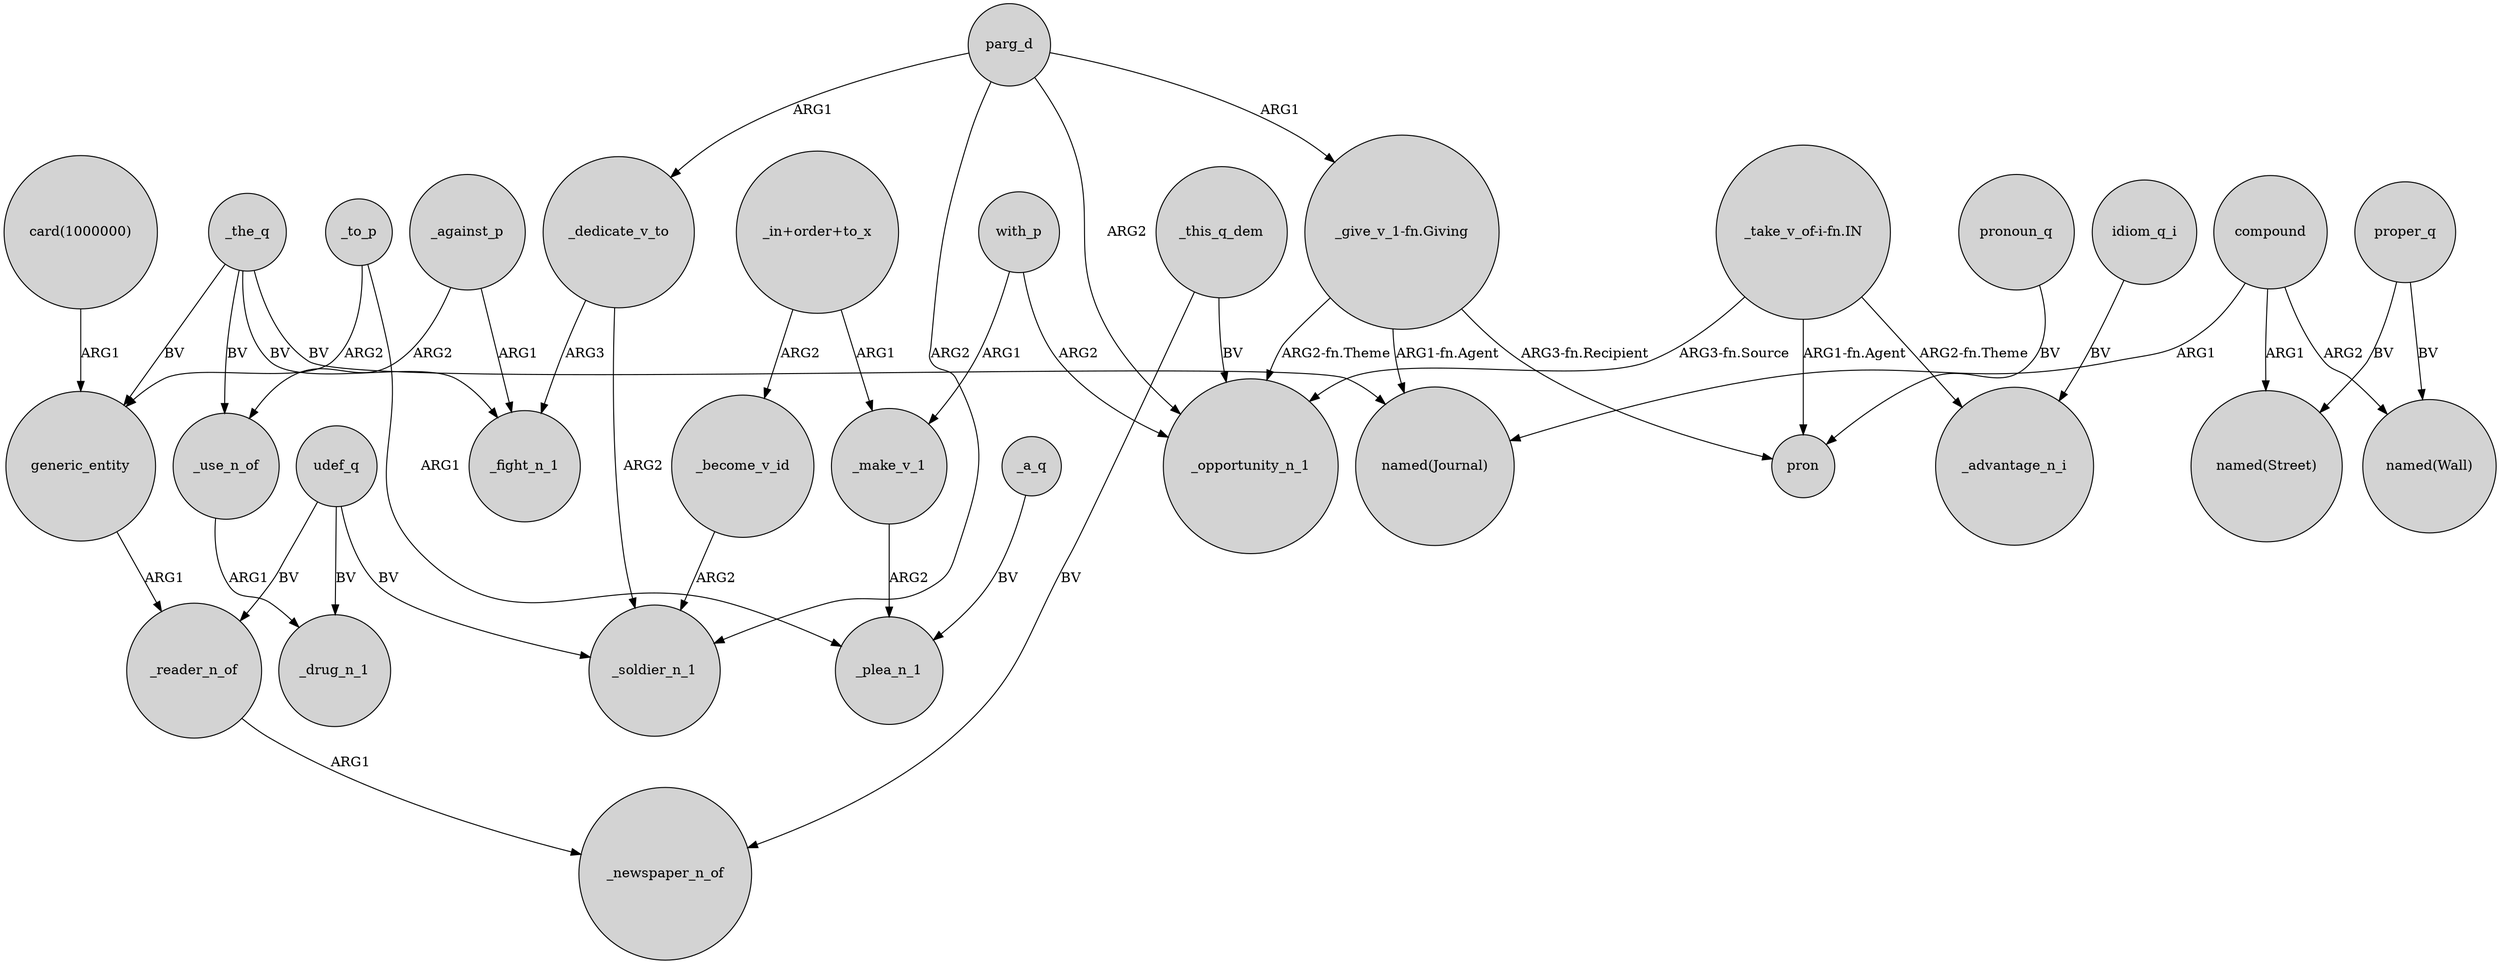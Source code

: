 digraph {
	node [shape=circle style=filled]
	"card(1000000)" -> generic_entity [label=ARG1]
	_this_q_dem -> _newspaper_n_of [label=BV]
	_the_q -> generic_entity [label=BV]
	compound -> "named(Journal)" [label=ARG1]
	_make_v_1 -> _plea_n_1 [label=ARG2]
	"_take_v_of-i-fn.IN" -> pron [label="ARG1-fn.Agent"]
	_this_q_dem -> _opportunity_n_1 [label=BV]
	compound -> "named(Street)" [label=ARG1]
	proper_q -> "named(Wall)" [label=BV]
	_the_q -> _fight_n_1 [label=BV]
	_against_p -> _use_n_of [label=ARG2]
	_the_q -> "named(Journal)" [label=BV]
	_the_q -> _use_n_of [label=BV]
	"_give_v_1-fn.Giving" -> "named(Journal)" [label="ARG1-fn.Agent"]
	"_in+order+to_x" -> _become_v_id [label=ARG2]
	udef_q -> _drug_n_1 [label=BV]
	_to_p -> _plea_n_1 [label=ARG1]
	_to_p -> generic_entity [label=ARG2]
	_against_p -> _fight_n_1 [label=ARG1]
	with_p -> _opportunity_n_1 [label=ARG2]
	with_p -> _make_v_1 [label=ARG1]
	proper_q -> "named(Street)" [label=BV]
	pronoun_q -> pron [label=BV]
	"_take_v_of-i-fn.IN" -> _advantage_n_i [label="ARG2-fn.Theme"]
	compound -> "named(Wall)" [label=ARG2]
	"_give_v_1-fn.Giving" -> _opportunity_n_1 [label="ARG2-fn.Theme"]
	"_in+order+to_x" -> _make_v_1 [label=ARG1]
	generic_entity -> _reader_n_of [label=ARG1]
	"_take_v_of-i-fn.IN" -> _opportunity_n_1 [label="ARG3-fn.Source"]
	parg_d -> _dedicate_v_to [label=ARG1]
	_use_n_of -> _drug_n_1 [label=ARG1]
	_dedicate_v_to -> _soldier_n_1 [label=ARG2]
	idiom_q_i -> _advantage_n_i [label=BV]
	_reader_n_of -> _newspaper_n_of [label=ARG1]
	parg_d -> _soldier_n_1 [label=ARG2]
	_dedicate_v_to -> _fight_n_1 [label=ARG3]
	_a_q -> _plea_n_1 [label=BV]
	udef_q -> _reader_n_of [label=BV]
	_become_v_id -> _soldier_n_1 [label=ARG2]
	udef_q -> _soldier_n_1 [label=BV]
	parg_d -> _opportunity_n_1 [label=ARG2]
	"_give_v_1-fn.Giving" -> pron [label="ARG3-fn.Recipient"]
	parg_d -> "_give_v_1-fn.Giving" [label=ARG1]
}
